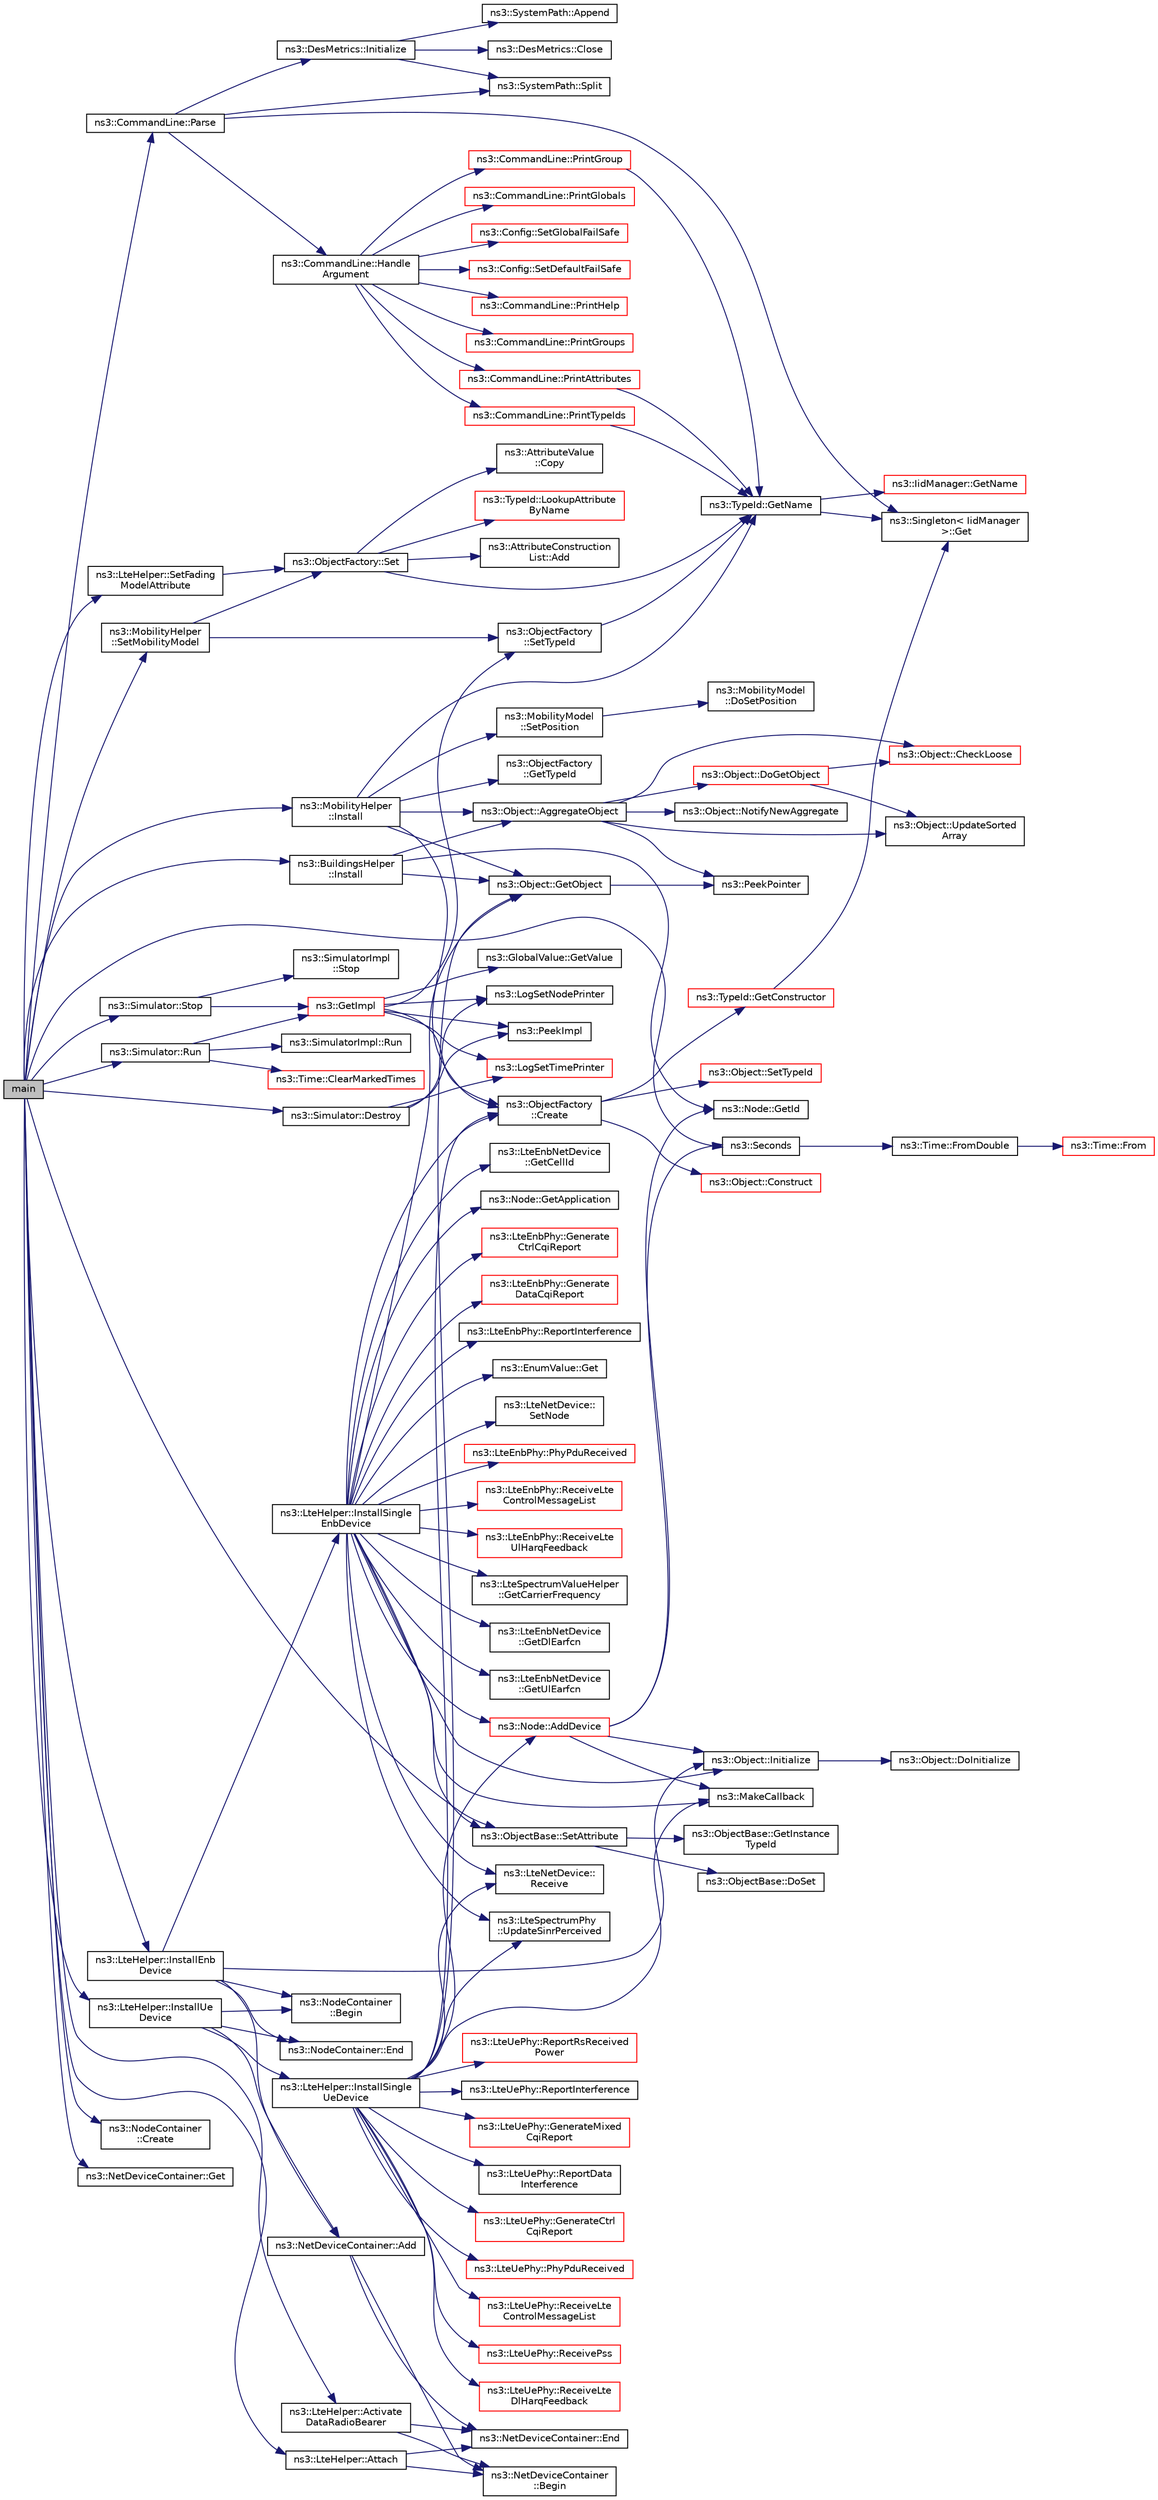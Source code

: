 digraph "main"
{
  edge [fontname="Helvetica",fontsize="10",labelfontname="Helvetica",labelfontsize="10"];
  node [fontname="Helvetica",fontsize="10",shape=record];
  rankdir="LR";
  Node1 [label="main",height=0.2,width=0.4,color="black", fillcolor="grey75", style="filled", fontcolor="black"];
  Node1 -> Node2 [color="midnightblue",fontsize="10",style="solid"];
  Node2 [label="ns3::CommandLine::Parse",height=0.2,width=0.4,color="black", fillcolor="white", style="filled",URL="$dc/d87/classns3_1_1CommandLine.html#a5c10b85b3207e5ecb48d907966923156"];
  Node2 -> Node3 [color="midnightblue",fontsize="10",style="solid"];
  Node3 [label="ns3::SystemPath::Split",height=0.2,width=0.4,color="black", fillcolor="white", style="filled",URL="$d0/dde/group__systempath.html#ga523072e05da63b63113d1bea840edf1a"];
  Node2 -> Node4 [color="midnightblue",fontsize="10",style="solid"];
  Node4 [label="ns3::CommandLine::Handle\lArgument",height=0.2,width=0.4,color="black", fillcolor="white", style="filled",URL="$dc/d87/classns3_1_1CommandLine.html#a527b83304a3c713f3e84711a8a2185a7"];
  Node4 -> Node5 [color="midnightblue",fontsize="10",style="solid"];
  Node5 [label="ns3::CommandLine::PrintHelp",height=0.2,width=0.4,color="red", fillcolor="white", style="filled",URL="$dc/d87/classns3_1_1CommandLine.html#a4558fd7b9eba52d77ffacb4e9896e5de",tooltip="Print program usage to the desired output stream. "];
  Node4 -> Node6 [color="midnightblue",fontsize="10",style="solid"];
  Node6 [label="ns3::CommandLine::PrintGroups",height=0.2,width=0.4,color="red", fillcolor="white", style="filled",URL="$dc/d87/classns3_1_1CommandLine.html#acbfbd40c40508f3b0700d41de1f53089"];
  Node4 -> Node7 [color="midnightblue",fontsize="10",style="solid"];
  Node7 [label="ns3::CommandLine::PrintTypeIds",height=0.2,width=0.4,color="red", fillcolor="white", style="filled",URL="$dc/d87/classns3_1_1CommandLine.html#a141b4fcef1091a980f15f0845166e20b"];
  Node7 -> Node8 [color="midnightblue",fontsize="10",style="solid"];
  Node8 [label="ns3::TypeId::GetName",height=0.2,width=0.4,color="black", fillcolor="white", style="filled",URL="$d6/d11/classns3_1_1TypeId.html#aa3c41c79ae428b3cb396a9c6bb3ef314"];
  Node8 -> Node9 [color="midnightblue",fontsize="10",style="solid"];
  Node9 [label="ns3::Singleton\< IidManager\l \>::Get",height=0.2,width=0.4,color="black", fillcolor="white", style="filled",URL="$d8/d77/classns3_1_1Singleton.html#a80a2cd3c25a27ea72add7a9f7a141ffa"];
  Node8 -> Node10 [color="midnightblue",fontsize="10",style="solid"];
  Node10 [label="ns3::IidManager::GetName",height=0.2,width=0.4,color="red", fillcolor="white", style="filled",URL="$d4/d1c/classns3_1_1IidManager.html#a5d68d0f0f44594dcdec239dbdb5bf53c"];
  Node4 -> Node11 [color="midnightblue",fontsize="10",style="solid"];
  Node11 [label="ns3::CommandLine::PrintGlobals",height=0.2,width=0.4,color="red", fillcolor="white", style="filled",URL="$dc/d87/classns3_1_1CommandLine.html#ae531d3f88153ab9edac51509cc0cf8be"];
  Node4 -> Node12 [color="midnightblue",fontsize="10",style="solid"];
  Node12 [label="ns3::CommandLine::PrintGroup",height=0.2,width=0.4,color="red", fillcolor="white", style="filled",URL="$dc/d87/classns3_1_1CommandLine.html#abb65c554c9c8f54e815ce54cf8abcd0e"];
  Node12 -> Node8 [color="midnightblue",fontsize="10",style="solid"];
  Node4 -> Node13 [color="midnightblue",fontsize="10",style="solid"];
  Node13 [label="ns3::CommandLine::PrintAttributes",height=0.2,width=0.4,color="red", fillcolor="white", style="filled",URL="$dc/d87/classns3_1_1CommandLine.html#a1257dece593fadf03777c71ea4f49b89"];
  Node13 -> Node8 [color="midnightblue",fontsize="10",style="solid"];
  Node4 -> Node14 [color="midnightblue",fontsize="10",style="solid"];
  Node14 [label="ns3::Config::SetGlobalFailSafe",height=0.2,width=0.4,color="red", fillcolor="white", style="filled",URL="$d1/d44/group__config.html#gaccae07399fb761a399558a0a03c52dec"];
  Node4 -> Node15 [color="midnightblue",fontsize="10",style="solid"];
  Node15 [label="ns3::Config::SetDefaultFailSafe",height=0.2,width=0.4,color="red", fillcolor="white", style="filled",URL="$d1/d44/group__config.html#ga54361b707f31481b11d19f03495cb045"];
  Node2 -> Node9 [color="midnightblue",fontsize="10",style="solid"];
  Node2 -> Node16 [color="midnightblue",fontsize="10",style="solid"];
  Node16 [label="ns3::DesMetrics::Initialize",height=0.2,width=0.4,color="black", fillcolor="white", style="filled",URL="$d5/d69/classns3_1_1DesMetrics.html#a63bf3891d9fd2cf8c76b375b3db67756"];
  Node16 -> Node17 [color="midnightblue",fontsize="10",style="solid"];
  Node17 [label="ns3::DesMetrics::Close",height=0.2,width=0.4,color="black", fillcolor="white", style="filled",URL="$d5/d69/classns3_1_1DesMetrics.html#a17b52dbb23cd230d64404f57f59029c5"];
  Node16 -> Node3 [color="midnightblue",fontsize="10",style="solid"];
  Node16 -> Node18 [color="midnightblue",fontsize="10",style="solid"];
  Node18 [label="ns3::SystemPath::Append",height=0.2,width=0.4,color="black", fillcolor="white", style="filled",URL="$d0/dde/group__systempath.html#gaaa5a530cee42c8eda7e4f4523ef7e1cd"];
  Node1 -> Node19 [color="midnightblue",fontsize="10",style="solid"];
  Node19 [label="ns3::ObjectBase::SetAttribute",height=0.2,width=0.4,color="black", fillcolor="white", style="filled",URL="$d2/dac/classns3_1_1ObjectBase.html#ac60245d3ea4123bbc9b1d391f1f6592f"];
  Node19 -> Node20 [color="midnightblue",fontsize="10",style="solid"];
  Node20 [label="ns3::ObjectBase::GetInstance\lTypeId",height=0.2,width=0.4,color="black", fillcolor="white", style="filled",URL="$d2/dac/classns3_1_1ObjectBase.html#abe5b43a6f5b99a92a4c3122db31f06fb"];
  Node19 -> Node21 [color="midnightblue",fontsize="10",style="solid"];
  Node21 [label="ns3::ObjectBase::DoSet",height=0.2,width=0.4,color="black", fillcolor="white", style="filled",URL="$d2/dac/classns3_1_1ObjectBase.html#afe5f2f7b2fabc99aa33f9bb434e3b695"];
  Node1 -> Node22 [color="midnightblue",fontsize="10",style="solid"];
  Node22 [label="ns3::LteHelper::SetFading\lModelAttribute",height=0.2,width=0.4,color="black", fillcolor="white", style="filled",URL="$d6/d63/classns3_1_1LteHelper.html#aedbe5aa68544779474f27d32e4470ada"];
  Node22 -> Node23 [color="midnightblue",fontsize="10",style="solid"];
  Node23 [label="ns3::ObjectFactory::Set",height=0.2,width=0.4,color="black", fillcolor="white", style="filled",URL="$d5/d0d/classns3_1_1ObjectFactory.html#aef5c0d5019c96bdf01cefd1ff83f4a68"];
  Node23 -> Node24 [color="midnightblue",fontsize="10",style="solid"];
  Node24 [label="ns3::TypeId::LookupAttribute\lByName",height=0.2,width=0.4,color="red", fillcolor="white", style="filled",URL="$d6/d11/classns3_1_1TypeId.html#ac0a446957d516129937e2f2285aab58b"];
  Node23 -> Node8 [color="midnightblue",fontsize="10",style="solid"];
  Node23 -> Node25 [color="midnightblue",fontsize="10",style="solid"];
  Node25 [label="ns3::AttributeConstruction\lList::Add",height=0.2,width=0.4,color="black", fillcolor="white", style="filled",URL="$d3/df3/classns3_1_1AttributeConstructionList.html#a6f418bf1a2de8828ae99278c9d3facdd"];
  Node23 -> Node26 [color="midnightblue",fontsize="10",style="solid"];
  Node26 [label="ns3::AttributeValue\l::Copy",height=0.2,width=0.4,color="black", fillcolor="white", style="filled",URL="$d4/d83/classns3_1_1AttributeValue.html#ab316311212c334f6061c0fc8b5fb2625"];
  Node1 -> Node27 [color="midnightblue",fontsize="10",style="solid"];
  Node27 [label="ns3::Seconds",height=0.2,width=0.4,color="black", fillcolor="white", style="filled",URL="$d1/dec/group__timecivil.html#ga33c34b816f8ff6628e33d5c8e9713b9e"];
  Node27 -> Node28 [color="midnightblue",fontsize="10",style="solid"];
  Node28 [label="ns3::Time::FromDouble",height=0.2,width=0.4,color="black", fillcolor="white", style="filled",URL="$dc/d04/classns3_1_1Time.html#a60e845f4a74e62495b86356afe604cb4"];
  Node28 -> Node29 [color="midnightblue",fontsize="10",style="solid"];
  Node29 [label="ns3::Time::From",height=0.2,width=0.4,color="red", fillcolor="white", style="filled",URL="$dc/d04/classns3_1_1Time.html#a34e4acc13d0e08cc8cb9cd3b838b9baf"];
  Node1 -> Node30 [color="midnightblue",fontsize="10",style="solid"];
  Node30 [label="ns3::NodeContainer\l::Create",height=0.2,width=0.4,color="black", fillcolor="white", style="filled",URL="$df/d97/classns3_1_1NodeContainer.html#a787f059e2813e8b951cc6914d11dfe69",tooltip="Create n nodes and append pointers to them to the end of this NodeContainer. "];
  Node1 -> Node31 [color="midnightblue",fontsize="10",style="solid"];
  Node31 [label="ns3::MobilityHelper\l::SetMobilityModel",height=0.2,width=0.4,color="black", fillcolor="white", style="filled",URL="$d8/def/classns3_1_1MobilityHelper.html#a030275011b6f40682e70534d30280aba"];
  Node31 -> Node32 [color="midnightblue",fontsize="10",style="solid"];
  Node32 [label="ns3::ObjectFactory\l::SetTypeId",height=0.2,width=0.4,color="black", fillcolor="white", style="filled",URL="$d5/d0d/classns3_1_1ObjectFactory.html#a77dcd099064038a1eb7a6b8251229ec3"];
  Node32 -> Node8 [color="midnightblue",fontsize="10",style="solid"];
  Node31 -> Node23 [color="midnightblue",fontsize="10",style="solid"];
  Node1 -> Node33 [color="midnightblue",fontsize="10",style="solid"];
  Node33 [label="ns3::MobilityHelper\l::Install",height=0.2,width=0.4,color="black", fillcolor="white", style="filled",URL="$d8/def/classns3_1_1MobilityHelper.html#a07737960ee95c0777109cf2994dd97ae",tooltip="\"Layout\" a single node according to the current position allocator type. "];
  Node33 -> Node34 [color="midnightblue",fontsize="10",style="solid"];
  Node34 [label="ns3::Object::GetObject",height=0.2,width=0.4,color="black", fillcolor="white", style="filled",URL="$d9/d77/classns3_1_1Object.html#a13e18c00017096c8381eb651d5bd0783"];
  Node34 -> Node35 [color="midnightblue",fontsize="10",style="solid"];
  Node35 [label="ns3::PeekPointer",height=0.2,width=0.4,color="black", fillcolor="white", style="filled",URL="$d7/d2e/namespacens3.html#af2a7557fe9afdd98d8f6f8f6e412cf5a"];
  Node33 -> Node36 [color="midnightblue",fontsize="10",style="solid"];
  Node36 [label="ns3::ObjectFactory\l::Create",height=0.2,width=0.4,color="black", fillcolor="white", style="filled",URL="$d5/d0d/classns3_1_1ObjectFactory.html#a18152e93f0a6fe184ed7300cb31e9896"];
  Node36 -> Node37 [color="midnightblue",fontsize="10",style="solid"];
  Node37 [label="ns3::TypeId::GetConstructor",height=0.2,width=0.4,color="red", fillcolor="white", style="filled",URL="$d6/d11/classns3_1_1TypeId.html#ad9b0bc71ee7593a1ff23ff8d53938e95"];
  Node37 -> Node9 [color="midnightblue",fontsize="10",style="solid"];
  Node36 -> Node38 [color="midnightblue",fontsize="10",style="solid"];
  Node38 [label="ns3::Object::SetTypeId",height=0.2,width=0.4,color="red", fillcolor="white", style="filled",URL="$d9/d77/classns3_1_1Object.html#a19b1ebd8ec8fe404845e665880a6c5ad"];
  Node36 -> Node39 [color="midnightblue",fontsize="10",style="solid"];
  Node39 [label="ns3::Object::Construct",height=0.2,width=0.4,color="red", fillcolor="white", style="filled",URL="$d9/d77/classns3_1_1Object.html#a636e8411dc5228771f45c9b805d348fa"];
  Node33 -> Node40 [color="midnightblue",fontsize="10",style="solid"];
  Node40 [label="ns3::ObjectFactory\l::GetTypeId",height=0.2,width=0.4,color="black", fillcolor="white", style="filled",URL="$d5/d0d/classns3_1_1ObjectFactory.html#a14baab41e2bd984a3eee543b8d8086d7"];
  Node33 -> Node8 [color="midnightblue",fontsize="10",style="solid"];
  Node33 -> Node41 [color="midnightblue",fontsize="10",style="solid"];
  Node41 [label="ns3::Object::AggregateObject",height=0.2,width=0.4,color="black", fillcolor="white", style="filled",URL="$d9/d77/classns3_1_1Object.html#a79dd435d300f3deca814553f561a2922"];
  Node41 -> Node42 [color="midnightblue",fontsize="10",style="solid"];
  Node42 [label="ns3::Object::CheckLoose",height=0.2,width=0.4,color="red", fillcolor="white", style="filled",URL="$d9/d77/classns3_1_1Object.html#a0236cc5b512a7de2aeb4e42f53f23432"];
  Node41 -> Node35 [color="midnightblue",fontsize="10",style="solid"];
  Node41 -> Node43 [color="midnightblue",fontsize="10",style="solid"];
  Node43 [label="ns3::Object::DoGetObject",height=0.2,width=0.4,color="red", fillcolor="white", style="filled",URL="$d9/d77/classns3_1_1Object.html#a3ee161b5ced0991bcb0a7aef2f6645f1"];
  Node43 -> Node42 [color="midnightblue",fontsize="10",style="solid"];
  Node43 -> Node44 [color="midnightblue",fontsize="10",style="solid"];
  Node44 [label="ns3::Object::UpdateSorted\lArray",height=0.2,width=0.4,color="black", fillcolor="white", style="filled",URL="$d9/d77/classns3_1_1Object.html#adb379c50ccca82c52a2973be4722be84"];
  Node41 -> Node44 [color="midnightblue",fontsize="10",style="solid"];
  Node41 -> Node45 [color="midnightblue",fontsize="10",style="solid"];
  Node45 [label="ns3::Object::NotifyNewAggregate",height=0.2,width=0.4,color="black", fillcolor="white", style="filled",URL="$d9/d77/classns3_1_1Object.html#a1bd7211125185a6cd511c35fea4e500f"];
  Node33 -> Node46 [color="midnightblue",fontsize="10",style="solid"];
  Node46 [label="ns3::MobilityModel\l::SetPosition",height=0.2,width=0.4,color="black", fillcolor="white", style="filled",URL="$d4/dc5/classns3_1_1MobilityModel.html#ac584b3d5a309709d2f13ed6ada1e7640"];
  Node46 -> Node47 [color="midnightblue",fontsize="10",style="solid"];
  Node47 [label="ns3::MobilityModel\l::DoSetPosition",height=0.2,width=0.4,color="black", fillcolor="white", style="filled",URL="$d4/dc5/classns3_1_1MobilityModel.html#aa2f52cd86754da71ac649413c049785e"];
  Node1 -> Node48 [color="midnightblue",fontsize="10",style="solid"];
  Node48 [label="ns3::BuildingsHelper\l::Install",height=0.2,width=0.4,color="black", fillcolor="white", style="filled",URL="$d6/d04/classns3_1_1BuildingsHelper.html#a1f8163c577bf4fbadd091327e0f15f9a"];
  Node48 -> Node34 [color="midnightblue",fontsize="10",style="solid"];
  Node48 -> Node49 [color="midnightblue",fontsize="10",style="solid"];
  Node49 [label="ns3::Node::GetId",height=0.2,width=0.4,color="black", fillcolor="white", style="filled",URL="$dd/ded/classns3_1_1Node.html#aaf49b64a843565ce3812326313b370ac"];
  Node48 -> Node41 [color="midnightblue",fontsize="10",style="solid"];
  Node1 -> Node50 [color="midnightblue",fontsize="10",style="solid"];
  Node50 [label="ns3::LteHelper::InstallEnb\lDevice",height=0.2,width=0.4,color="black", fillcolor="white", style="filled",URL="$d6/d63/classns3_1_1LteHelper.html#a5e009ad35ef85f46b5a6099263f15a03"];
  Node50 -> Node51 [color="midnightblue",fontsize="10",style="solid"];
  Node51 [label="ns3::Object::Initialize",height=0.2,width=0.4,color="black", fillcolor="white", style="filled",URL="$d9/d77/classns3_1_1Object.html#af4411cb29971772fcd09203474a95078"];
  Node51 -> Node52 [color="midnightblue",fontsize="10",style="solid"];
  Node52 [label="ns3::Object::DoInitialize",height=0.2,width=0.4,color="black", fillcolor="white", style="filled",URL="$d9/d77/classns3_1_1Object.html#af8482a521433409fb5c7f749398c9dbe"];
  Node50 -> Node53 [color="midnightblue",fontsize="10",style="solid"];
  Node53 [label="ns3::NodeContainer\l::Begin",height=0.2,width=0.4,color="black", fillcolor="white", style="filled",URL="$df/d97/classns3_1_1NodeContainer.html#adf0f639aff139db107526288777eb533",tooltip="Get an iterator which refers to the first Node in the container. "];
  Node50 -> Node54 [color="midnightblue",fontsize="10",style="solid"];
  Node54 [label="ns3::NodeContainer::End",height=0.2,width=0.4,color="black", fillcolor="white", style="filled",URL="$df/d97/classns3_1_1NodeContainer.html#a8ea0bcac137597d192c5e6b95ca60464",tooltip="Get an iterator which indicates past-the-last Node in the container. "];
  Node50 -> Node55 [color="midnightblue",fontsize="10",style="solid"];
  Node55 [label="ns3::LteHelper::InstallSingle\lEnbDevice",height=0.2,width=0.4,color="black", fillcolor="white", style="filled",URL="$d6/d63/classns3_1_1LteHelper.html#afac168014c3a4ac5c30bfd7c1d09cb96"];
  Node55 -> Node56 [color="midnightblue",fontsize="10",style="solid"];
  Node56 [label="ns3::MakeCallback",height=0.2,width=0.4,color="black", fillcolor="white", style="filled",URL="$dd/de0/group__makecallbackmemptr.html#ga9376283685aa99d204048d6a4b7610a4"];
  Node55 -> Node57 [color="midnightblue",fontsize="10",style="solid"];
  Node57 [label="ns3::LteEnbPhy::Generate\lCtrlCqiReport",height=0.2,width=0.4,color="red", fillcolor="white", style="filled",URL="$d3/d51/classns3_1_1LteEnbPhy.html#abf6978d738fa1f07c4ca36dd1b6fd5b1"];
  Node55 -> Node58 [color="midnightblue",fontsize="10",style="solid"];
  Node58 [label="ns3::LteEnbPhy::Generate\lDataCqiReport",height=0.2,width=0.4,color="red", fillcolor="white", style="filled",URL="$d3/d51/classns3_1_1LteEnbPhy.html#a606a5f28fc9d71d470d305b967698596"];
  Node55 -> Node59 [color="midnightblue",fontsize="10",style="solid"];
  Node59 [label="ns3::LteSpectrumPhy\l::UpdateSinrPerceived",height=0.2,width=0.4,color="black", fillcolor="white", style="filled",URL="$de/def/classns3_1_1LteSpectrumPhy.html#a81e55daa6bf70765f7e7ff7cca0faed9"];
  Node55 -> Node60 [color="midnightblue",fontsize="10",style="solid"];
  Node60 [label="ns3::LteEnbPhy::ReportInterference",height=0.2,width=0.4,color="black", fillcolor="white", style="filled",URL="$d3/d51/classns3_1_1LteEnbPhy.html#a41cfff736fd62873a41e569c7dcc2287"];
  Node55 -> Node34 [color="midnightblue",fontsize="10",style="solid"];
  Node55 -> Node36 [color="midnightblue",fontsize="10",style="solid"];
  Node55 -> Node61 [color="midnightblue",fontsize="10",style="solid"];
  Node61 [label="ns3::EnumValue::Get",height=0.2,width=0.4,color="black", fillcolor="white", style="filled",URL="$de/d86/classns3_1_1EnumValue.html#a97f5add33e9608e918a84207beaf8eb9"];
  Node55 -> Node62 [color="midnightblue",fontsize="10",style="solid"];
  Node62 [label="ns3::LteNetDevice::\lSetNode",height=0.2,width=0.4,color="black", fillcolor="white", style="filled",URL="$dd/dc4/classns3_1_1LteNetDevice.html#aafbebcccd5e014ea827967cd9c77e79c"];
  Node55 -> Node19 [color="midnightblue",fontsize="10",style="solid"];
  Node55 -> Node63 [color="midnightblue",fontsize="10",style="solid"];
  Node63 [label="ns3::Node::AddDevice",height=0.2,width=0.4,color="red", fillcolor="white", style="filled",URL="$dd/ded/classns3_1_1Node.html#a42ff83ee1d5d1649c770d3f5b62375de",tooltip="Associate a NetDevice to this node. "];
  Node63 -> Node56 [color="midnightblue",fontsize="10",style="solid"];
  Node63 -> Node49 [color="midnightblue",fontsize="10",style="solid"];
  Node63 -> Node27 [color="midnightblue",fontsize="10",style="solid"];
  Node63 -> Node51 [color="midnightblue",fontsize="10",style="solid"];
  Node55 -> Node64 [color="midnightblue",fontsize="10",style="solid"];
  Node64 [label="ns3::LteEnbPhy::PhyPduReceived",height=0.2,width=0.4,color="red", fillcolor="white", style="filled",URL="$d3/d51/classns3_1_1LteEnbPhy.html#a6f5e3a3285ccb75f962610bd43c0c436",tooltip="PhySpectrum received a new PHY-PDU. "];
  Node55 -> Node65 [color="midnightblue",fontsize="10",style="solid"];
  Node65 [label="ns3::LteEnbPhy::ReceiveLte\lControlMessageList",height=0.2,width=0.4,color="red", fillcolor="white", style="filled",URL="$d3/d51/classns3_1_1LteEnbPhy.html#aaf721c86e307ca0c9b2b33cad5c6dad4",tooltip="PhySpectrum received a new list of LteControlMessage. "];
  Node55 -> Node66 [color="midnightblue",fontsize="10",style="solid"];
  Node66 [label="ns3::LteEnbPhy::ReceiveLte\lUlHarqFeedback",height=0.2,width=0.4,color="red", fillcolor="white", style="filled",URL="$d3/d51/classns3_1_1LteEnbPhy.html#aea0e8c3c9fee3a8605db9d1d89a23986",tooltip="PhySpectrum generated a new UL HARQ feedback. "];
  Node55 -> Node67 [color="midnightblue",fontsize="10",style="solid"];
  Node67 [label="ns3::LteNetDevice::\lReceive",height=0.2,width=0.4,color="black", fillcolor="white", style="filled",URL="$dd/dc4/classns3_1_1LteNetDevice.html#a52302e688e6fdf9abba088b2b26e5408"];
  Node55 -> Node68 [color="midnightblue",fontsize="10",style="solid"];
  Node68 [label="ns3::LteSpectrumValueHelper\l::GetCarrierFrequency",height=0.2,width=0.4,color="black", fillcolor="white", style="filled",URL="$d9/d35/classns3_1_1LteSpectrumValueHelper.html#a07e5a6638c218927b61da7b75ae0b786"];
  Node55 -> Node69 [color="midnightblue",fontsize="10",style="solid"];
  Node69 [label="ns3::LteEnbNetDevice\l::GetDlEarfcn",height=0.2,width=0.4,color="black", fillcolor="white", style="filled",URL="$db/de9/classns3_1_1LteEnbNetDevice.html#aa3c747ff9d944c0c65501ea86fe21784"];
  Node55 -> Node70 [color="midnightblue",fontsize="10",style="solid"];
  Node70 [label="ns3::LteEnbNetDevice\l::GetUlEarfcn",height=0.2,width=0.4,color="black", fillcolor="white", style="filled",URL="$db/de9/classns3_1_1LteEnbNetDevice.html#a01fab0a675cfcca89e53753fd2dd662e"];
  Node55 -> Node51 [color="midnightblue",fontsize="10",style="solid"];
  Node55 -> Node71 [color="midnightblue",fontsize="10",style="solid"];
  Node71 [label="ns3::LteEnbNetDevice\l::GetCellId",height=0.2,width=0.4,color="black", fillcolor="white", style="filled",URL="$db/de9/classns3_1_1LteEnbNetDevice.html#a6945c929a037e7a582e9e4a849dec337"];
  Node55 -> Node72 [color="midnightblue",fontsize="10",style="solid"];
  Node72 [label="ns3::Node::GetApplication",height=0.2,width=0.4,color="black", fillcolor="white", style="filled",URL="$dd/ded/classns3_1_1Node.html#ad0ab54d76712398c0a8e25d9ac59ea41",tooltip="Retrieve the index-th Application associated to this node. "];
  Node50 -> Node73 [color="midnightblue",fontsize="10",style="solid"];
  Node73 [label="ns3::NetDeviceContainer::Add",height=0.2,width=0.4,color="black", fillcolor="white", style="filled",URL="$d9/d94/classns3_1_1NetDeviceContainer.html#a7ca8bc1d7ec00fd4fcc63869987fbda5",tooltip="Append the contents of another NetDeviceContainer to the end of this container. "];
  Node73 -> Node74 [color="midnightblue",fontsize="10",style="solid"];
  Node74 [label="ns3::NetDeviceContainer\l::Begin",height=0.2,width=0.4,color="black", fillcolor="white", style="filled",URL="$d9/d94/classns3_1_1NetDeviceContainer.html#ad5aac47677fe7277e232bdec5b48a8fc",tooltip="Get an iterator which refers to the first NetDevice in the container. "];
  Node73 -> Node75 [color="midnightblue",fontsize="10",style="solid"];
  Node75 [label="ns3::NetDeviceContainer::End",height=0.2,width=0.4,color="black", fillcolor="white", style="filled",URL="$d9/d94/classns3_1_1NetDeviceContainer.html#a8af596b06daf9613da60b4379861d770",tooltip="Get an iterator which indicates past-the-last NetDevice in the container. "];
  Node1 -> Node76 [color="midnightblue",fontsize="10",style="solid"];
  Node76 [label="ns3::LteHelper::InstallUe\lDevice",height=0.2,width=0.4,color="black", fillcolor="white", style="filled",URL="$d6/d63/classns3_1_1LteHelper.html#ac9cd932d7de92811cfa953c2e3b2fc9f"];
  Node76 -> Node53 [color="midnightblue",fontsize="10",style="solid"];
  Node76 -> Node54 [color="midnightblue",fontsize="10",style="solid"];
  Node76 -> Node77 [color="midnightblue",fontsize="10",style="solid"];
  Node77 [label="ns3::LteHelper::InstallSingle\lUeDevice",height=0.2,width=0.4,color="black", fillcolor="white", style="filled",URL="$d6/d63/classns3_1_1LteHelper.html#afa6e13db5742241f48f8f4b8533b67f6"];
  Node77 -> Node56 [color="midnightblue",fontsize="10",style="solid"];
  Node77 -> Node78 [color="midnightblue",fontsize="10",style="solid"];
  Node78 [label="ns3::LteUePhy::ReportRsReceived\lPower",height=0.2,width=0.4,color="red", fillcolor="white", style="filled",URL="$da/ddd/classns3_1_1LteUePhy.html#aca025f112e83d159f7a1b0fb822d77b6"];
  Node77 -> Node79 [color="midnightblue",fontsize="10",style="solid"];
  Node79 [label="ns3::LteUePhy::ReportInterference",height=0.2,width=0.4,color="black", fillcolor="white", style="filled",URL="$da/ddd/classns3_1_1LteUePhy.html#aac25482ac025b043e7d0516927984720"];
  Node77 -> Node59 [color="midnightblue",fontsize="10",style="solid"];
  Node77 -> Node80 [color="midnightblue",fontsize="10",style="solid"];
  Node80 [label="ns3::LteUePhy::GenerateMixed\lCqiReport",height=0.2,width=0.4,color="red", fillcolor="white", style="filled",URL="$da/ddd/classns3_1_1LteUePhy.html#afdd5a3c3b8a0a7bc8996254bd693e0de"];
  Node77 -> Node81 [color="midnightblue",fontsize="10",style="solid"];
  Node81 [label="ns3::LteUePhy::ReportData\lInterference",height=0.2,width=0.4,color="black", fillcolor="white", style="filled",URL="$da/ddd/classns3_1_1LteUePhy.html#a20cf3a136a19472fdab4ac7bd78f2c22"];
  Node77 -> Node82 [color="midnightblue",fontsize="10",style="solid"];
  Node82 [label="ns3::LteUePhy::GenerateCtrl\lCqiReport",height=0.2,width=0.4,color="red", fillcolor="white", style="filled",URL="$da/ddd/classns3_1_1LteUePhy.html#a7eb062ce376b91b78d2bcfec9119c228"];
  Node77 -> Node34 [color="midnightblue",fontsize="10",style="solid"];
  Node77 -> Node36 [color="midnightblue",fontsize="10",style="solid"];
  Node77 -> Node63 [color="midnightblue",fontsize="10",style="solid"];
  Node77 -> Node83 [color="midnightblue",fontsize="10",style="solid"];
  Node83 [label="ns3::LteUePhy::PhyPduReceived",height=0.2,width=0.4,color="red", fillcolor="white", style="filled",URL="$da/ddd/classns3_1_1LteUePhy.html#ac78ec37217590a6cec1e0ca89f7014f9",tooltip="PhySpectrum received a new PHY-PDU. "];
  Node77 -> Node84 [color="midnightblue",fontsize="10",style="solid"];
  Node84 [label="ns3::LteUePhy::ReceiveLte\lControlMessageList",height=0.2,width=0.4,color="red", fillcolor="white", style="filled",URL="$da/ddd/classns3_1_1LteUePhy.html#aa7bd315ac9c8f49652624c8d1f1b03ef"];
  Node77 -> Node85 [color="midnightblue",fontsize="10",style="solid"];
  Node85 [label="ns3::LteUePhy::ReceivePss",height=0.2,width=0.4,color="red", fillcolor="white", style="filled",URL="$da/ddd/classns3_1_1LteUePhy.html#a2727abdb8f0559d6bc67349d9089723d"];
  Node77 -> Node86 [color="midnightblue",fontsize="10",style="solid"];
  Node86 [label="ns3::LteUePhy::ReceiveLte\lDlHarqFeedback",height=0.2,width=0.4,color="red", fillcolor="white", style="filled",URL="$da/ddd/classns3_1_1LteUePhy.html#a46e7ead3dd806585ba62afdda8b90bb2",tooltip="PhySpectrum generated a new DL HARQ feedback. "];
  Node77 -> Node67 [color="midnightblue",fontsize="10",style="solid"];
  Node76 -> Node73 [color="midnightblue",fontsize="10",style="solid"];
  Node1 -> Node87 [color="midnightblue",fontsize="10",style="solid"];
  Node87 [label="ns3::LteHelper::Attach",height=0.2,width=0.4,color="black", fillcolor="white", style="filled",URL="$d6/d63/classns3_1_1LteHelper.html#a9466743f826aa2652a87907b7f0a1c87",tooltip="Enables automatic attachment of a set of UE devices to a suitable cell using Idle mode initial cell s..."];
  Node87 -> Node74 [color="midnightblue",fontsize="10",style="solid"];
  Node87 -> Node75 [color="midnightblue",fontsize="10",style="solid"];
  Node1 -> Node88 [color="midnightblue",fontsize="10",style="solid"];
  Node88 [label="ns3::NetDeviceContainer::Get",height=0.2,width=0.4,color="black", fillcolor="white", style="filled",URL="$d9/d94/classns3_1_1NetDeviceContainer.html#a677d62594b5c9d2dea155cc5045f4d0b",tooltip="Get the Ptr<NetDevice> stored in this container at a given index. "];
  Node1 -> Node89 [color="midnightblue",fontsize="10",style="solid"];
  Node89 [label="ns3::LteHelper::Activate\lDataRadioBearer",height=0.2,width=0.4,color="black", fillcolor="white", style="filled",URL="$d6/d63/classns3_1_1LteHelper.html#ac896e16cf162e4beeaa292d39ab1b700"];
  Node89 -> Node74 [color="midnightblue",fontsize="10",style="solid"];
  Node89 -> Node75 [color="midnightblue",fontsize="10",style="solid"];
  Node1 -> Node90 [color="midnightblue",fontsize="10",style="solid"];
  Node90 [label="ns3::Simulator::Stop",height=0.2,width=0.4,color="black", fillcolor="white", style="filled",URL="$d7/deb/classns3_1_1Simulator.html#a2335ba5b62e9066e893fecb21b7f6afd"];
  Node90 -> Node91 [color="midnightblue",fontsize="10",style="solid"];
  Node91 [label="ns3::GetImpl",height=0.2,width=0.4,color="red", fillcolor="white", style="filled",URL="$d4/d8b/group__simulator.html#ga42eb4eddad41528d4d99794a3dae3fd0",tooltip="Get the SimulatorImpl singleton. "];
  Node91 -> Node92 [color="midnightblue",fontsize="10",style="solid"];
  Node92 [label="ns3::PeekImpl",height=0.2,width=0.4,color="black", fillcolor="white", style="filled",URL="$d4/d8b/group__simulator.html#ga233c5c38de117e4e4a5a9cd168694792",tooltip="Get the static SimulatorImpl instance. "];
  Node91 -> Node93 [color="midnightblue",fontsize="10",style="solid"];
  Node93 [label="ns3::GlobalValue::GetValue",height=0.2,width=0.4,color="black", fillcolor="white", style="filled",URL="$dc/d02/classns3_1_1GlobalValue.html#aa33773cb952ba3c285a03ae2c4769b84"];
  Node91 -> Node32 [color="midnightblue",fontsize="10",style="solid"];
  Node91 -> Node36 [color="midnightblue",fontsize="10",style="solid"];
  Node91 -> Node94 [color="midnightblue",fontsize="10",style="solid"];
  Node94 [label="ns3::LogSetTimePrinter",height=0.2,width=0.4,color="red", fillcolor="white", style="filled",URL="$d7/d2e/namespacens3.html#acf6a1749b3febc5a6a5b2b8620138d80"];
  Node91 -> Node95 [color="midnightblue",fontsize="10",style="solid"];
  Node95 [label="ns3::LogSetNodePrinter",height=0.2,width=0.4,color="black", fillcolor="white", style="filled",URL="$d7/d2e/namespacens3.html#aa6e659ca357c8309352fa0f146793810"];
  Node90 -> Node96 [color="midnightblue",fontsize="10",style="solid"];
  Node96 [label="ns3::SimulatorImpl\l::Stop",height=0.2,width=0.4,color="black", fillcolor="white", style="filled",URL="$d2/d19/classns3_1_1SimulatorImpl.html#afbdfb2b01d0e62a7f681801f27820611"];
  Node1 -> Node97 [color="midnightblue",fontsize="10",style="solid"];
  Node97 [label="ns3::Simulator::Run",height=0.2,width=0.4,color="black", fillcolor="white", style="filled",URL="$d7/deb/classns3_1_1Simulator.html#a84be982e6d03b62c3dc3303c75a9b909"];
  Node97 -> Node98 [color="midnightblue",fontsize="10",style="solid"];
  Node98 [label="ns3::Time::ClearMarkedTimes",height=0.2,width=0.4,color="red", fillcolor="white", style="filled",URL="$dc/d04/classns3_1_1Time.html#a2fa8d441c8f509653b3ffa94cc20db91"];
  Node97 -> Node91 [color="midnightblue",fontsize="10",style="solid"];
  Node97 -> Node99 [color="midnightblue",fontsize="10",style="solid"];
  Node99 [label="ns3::SimulatorImpl::Run",height=0.2,width=0.4,color="black", fillcolor="white", style="filled",URL="$d2/d19/classns3_1_1SimulatorImpl.html#a4b5de814986948cca3658a84c9d671f6"];
  Node1 -> Node100 [color="midnightblue",fontsize="10",style="solid"];
  Node100 [label="ns3::Simulator::Destroy",height=0.2,width=0.4,color="black", fillcolor="white", style="filled",URL="$d7/deb/classns3_1_1Simulator.html#a2a056e59a6623225df0957eda0ee8252"];
  Node100 -> Node92 [color="midnightblue",fontsize="10",style="solid"];
  Node100 -> Node94 [color="midnightblue",fontsize="10",style="solid"];
  Node100 -> Node95 [color="midnightblue",fontsize="10",style="solid"];
}
